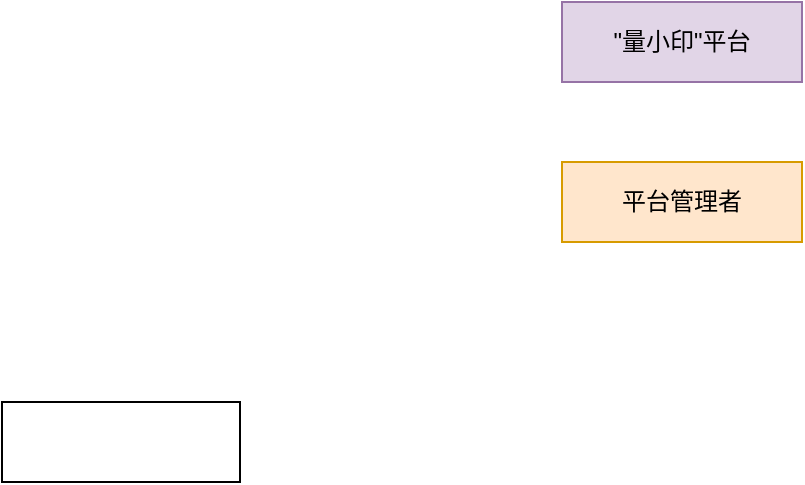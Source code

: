 <mxfile version="24.5.3" type="github">
  <diagram id="prtHgNgQTEPvFCAcTncT" name="Page-1">
    <mxGraphModel dx="809" dy="435" grid="1" gridSize="10" guides="1" tooltips="1" connect="1" arrows="0" fold="1" page="1" pageScale="1" pageWidth="827" pageHeight="1169" math="0" shadow="0">
      <root>
        <mxCell id="0" />
        <mxCell id="1" parent="0" />
        <mxCell id="eo8ztyCEDaZwSNmkS5eb-1" value="&quot;量小印&quot;平台" style="rounded=0;whiteSpace=wrap;html=1;fillColor=#e1d5e7;strokeColor=#9673a6;" vertex="1" parent="1">
          <mxGeometry x="360" y="200" width="120" height="40" as="geometry" />
        </mxCell>
        <mxCell id="eo8ztyCEDaZwSNmkS5eb-5" value="平台管理者" style="rounded=0;whiteSpace=wrap;html=1;fillColor=#ffe6cc;strokeColor=#d79b00;" vertex="1" parent="1">
          <mxGeometry x="360" y="280" width="120" height="40" as="geometry" />
        </mxCell>
        <mxCell id="eo8ztyCEDaZwSNmkS5eb-7" value="" style="rounded=0;whiteSpace=wrap;html=1;" vertex="1" parent="1">
          <mxGeometry x="80" y="400" width="119" height="40" as="geometry" />
        </mxCell>
      </root>
    </mxGraphModel>
  </diagram>
</mxfile>
